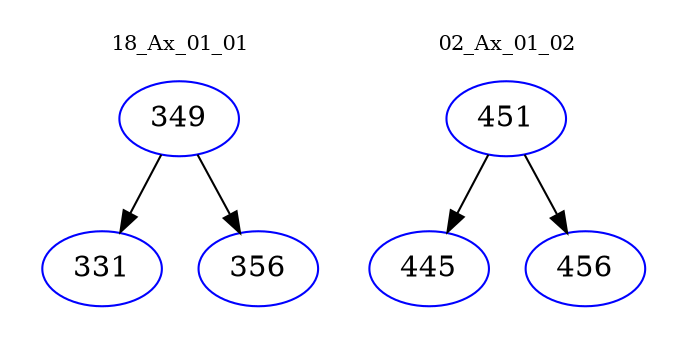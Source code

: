 digraph{
subgraph cluster_0 {
color = white
label = "18_Ax_01_01";
fontsize=10;
T0_349 [label="349", color="blue"]
T0_349 -> T0_331 [color="black"]
T0_331 [label="331", color="blue"]
T0_349 -> T0_356 [color="black"]
T0_356 [label="356", color="blue"]
}
subgraph cluster_1 {
color = white
label = "02_Ax_01_02";
fontsize=10;
T1_451 [label="451", color="blue"]
T1_451 -> T1_445 [color="black"]
T1_445 [label="445", color="blue"]
T1_451 -> T1_456 [color="black"]
T1_456 [label="456", color="blue"]
}
}
